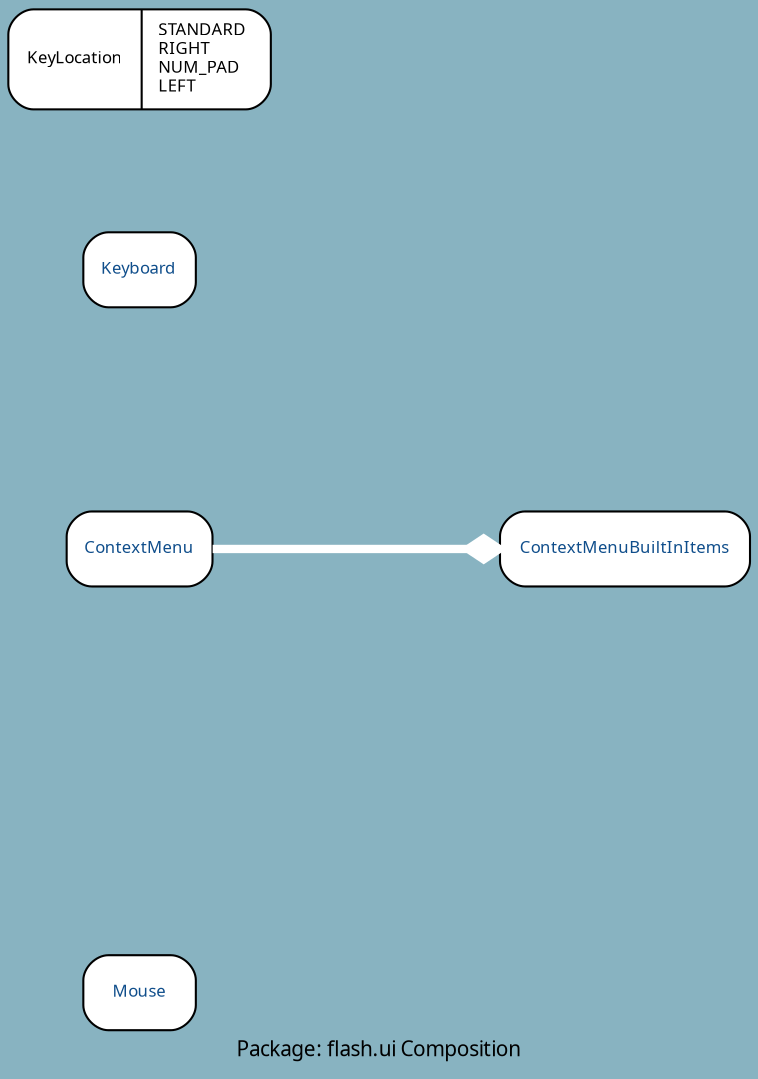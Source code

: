 digraph uml {
	graph [label="Package: flash.ui Composition", ratio=compress, rankdir=LR, size="24,12", fontname=Sans, fontsize=10, bgcolor="#88B3C1", fontcolor=black];
	node [label="\N", fontname=Sans, fontsize=8, shape=record, color=black, fontcolor=black];
	edge [fontname=Sans, fontsize=8, minlen=3, color=black, fontcolor=black];
	graph [lp="180,10",
		bb="0,0,360,510"];
	"flash.ui.Mouse" [label="{Mouse}", fontcolor="#104E8B", style="rounded,filled", fillcolor=white, URL="../types/flash/ui/Mouse.html", tooltip=Mouse, portPos=Mouse, pos="63,39", rects="36,21,90,57", width="0.75", height="0.50"];
	"flash.ui.ContextMenu" [label="{ContextMenu}", fontcolor="#104E8B", style="rounded,filled", fillcolor=white, URL="../types/flash/ui/ContextMenu.html", tooltip=ContextMenu, portPos=ContextMenu, pos="63,252", rects="28,234,99,270", width="0.97", height="0.50"];
	"flash.ui.ContextMenuBuiltInItems" [label="{ContextMenuBuiltInItems}", fontcolor="#104E8B", style="rounded,filled", fillcolor=white, URL="../types/flash/ui/ContextMenuBuiltInItems.html", tooltip=ContextMenuBuiltInItems, portPos=ContextMenuBuiltInItems, pos="299,252", rects="239,234,360,270", width="1.67", height="0.50"];
	"flash.ui.Keyboard" [label="{Keyboard}", fontcolor="#104E8B", style="rounded,filled", fillcolor=white, URL="../types/flash/ui/Keyboard.html", tooltip=Keyboard, portPos=Keyboard, pos="63,386", rects="36,368,91,404", width="0.75", height="0.50"];
	"flash.ui.KeyLocation" [label="{KeyLocation|STANDARD\lRIGHT\lNUM_PAD\lLEFT\l}", style="rounded,filled", fillcolor=white, pos="63,486", rects="0,462,66,510 66,462,126,510", width="1.75", height="0.67"];
	"flash.ui.ContextMenu" -> "flash.ui.ContextMenuBuiltInItems" [color=white, style="setlinewidth(4)", arrowhead=diamond, arrowsize="1.25", pos="e,239,252 99,252 132,252 182,252 224,252"];
}
